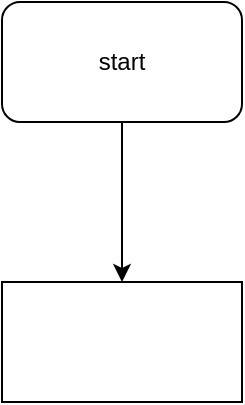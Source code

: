 <mxfile pages="1" version="11.2.5" type="github"><diagram id="owK5Loijx0Ong0dcDdHp" name="Page-1"><mxGraphModel dx="1357" dy="809" grid="1" gridSize="10" guides="1" tooltips="1" connect="1" arrows="1" fold="1" page="1" pageScale="1" pageWidth="850" pageHeight="1100" math="0" shadow="0"><root><mxCell id="0"/><mxCell id="1" parent="0"/><mxCell id="NjwGfbAkhdS3kpQv8Bfh-3" value="" style="edgeStyle=orthogonalEdgeStyle;rounded=0;orthogonalLoop=1;jettySize=auto;html=1;" edge="1" parent="1" source="NjwGfbAkhdS3kpQv8Bfh-1"><mxGeometry relative="1" as="geometry"><mxPoint x="425" y="260" as="targetPoint"/></mxGeometry></mxCell><mxCell id="NjwGfbAkhdS3kpQv8Bfh-1" value="start" style="rounded=1;whiteSpace=wrap;html=1;" vertex="1" parent="1"><mxGeometry x="365" y="120" width="120" height="60" as="geometry"/></mxCell><mxCell id="NjwGfbAkhdS3kpQv8Bfh-4" value="" style="rounded=0;whiteSpace=wrap;html=1;" vertex="1" parent="1"><mxGeometry x="365" y="260" width="120" height="60" as="geometry"/></mxCell></root></mxGraphModel></diagram></mxfile>